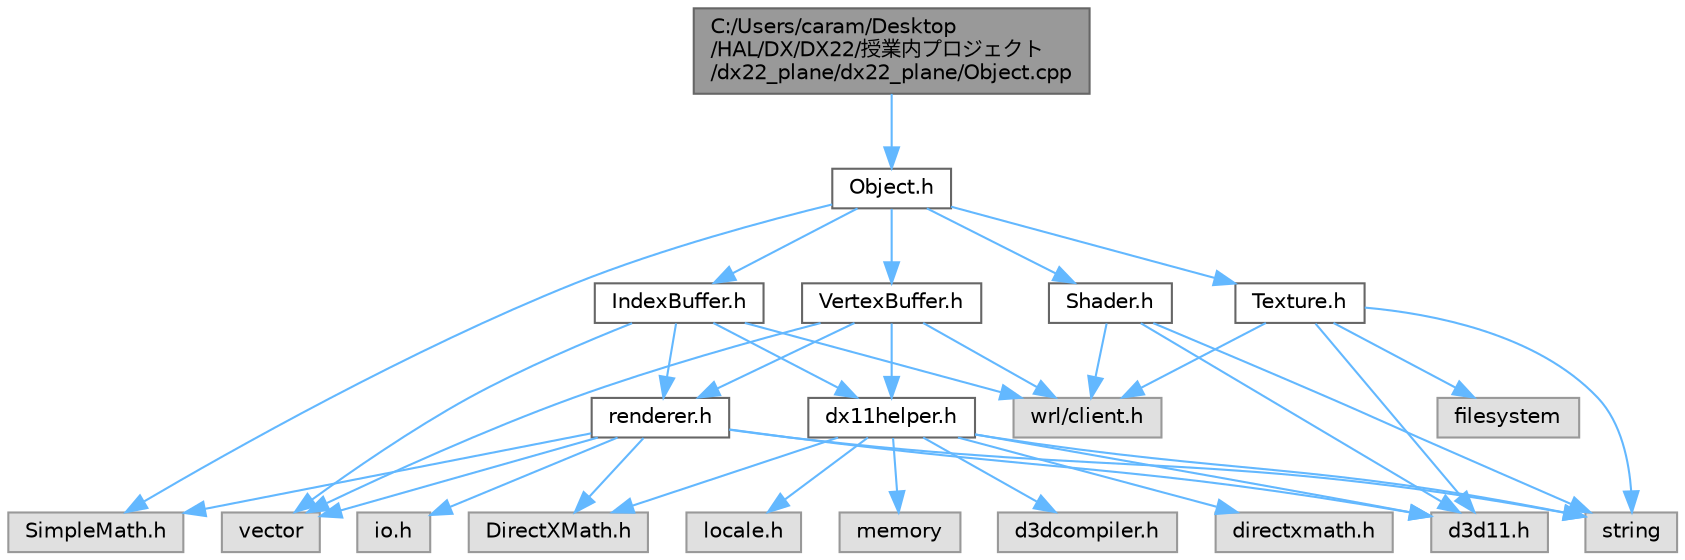 digraph "C:/Users/caram/Desktop/HAL/DX/DX22/授業内プロジェクト/dx22_plane/dx22_plane/Object.cpp"
{
 // LATEX_PDF_SIZE
  bgcolor="transparent";
  edge [fontname=Helvetica,fontsize=10,labelfontname=Helvetica,labelfontsize=10];
  node [fontname=Helvetica,fontsize=10,shape=box,height=0.2,width=0.4];
  Node1 [id="Node000001",label="C:/Users/caram/Desktop\l/HAL/DX/DX22/授業内プロジェクト\l/dx22_plane/dx22_plane/Object.cpp",height=0.2,width=0.4,color="gray40", fillcolor="grey60", style="filled", fontcolor="black",tooltip=" "];
  Node1 -> Node2 [id="edge35_Node000001_Node000002",color="steelblue1",style="solid",tooltip=" "];
  Node2 [id="Node000002",label="Object.h",height=0.2,width=0.4,color="grey40", fillcolor="white", style="filled",URL="$_object_8h.html",tooltip=" "];
  Node2 -> Node3 [id="edge36_Node000002_Node000003",color="steelblue1",style="solid",tooltip=" "];
  Node3 [id="Node000003",label="SimpleMath.h",height=0.2,width=0.4,color="grey60", fillcolor="#E0E0E0", style="filled",tooltip=" "];
  Node2 -> Node4 [id="edge37_Node000002_Node000004",color="steelblue1",style="solid",tooltip=" "];
  Node4 [id="Node000004",label="VertexBuffer.h",height=0.2,width=0.4,color="grey40", fillcolor="white", style="filled",URL="$_vertex_buffer_8h.html",tooltip=" "];
  Node4 -> Node5 [id="edge38_Node000004_Node000005",color="steelblue1",style="solid",tooltip=" "];
  Node5 [id="Node000005",label="vector",height=0.2,width=0.4,color="grey60", fillcolor="#E0E0E0", style="filled",tooltip=" "];
  Node4 -> Node6 [id="edge39_Node000004_Node000006",color="steelblue1",style="solid",tooltip=" "];
  Node6 [id="Node000006",label="wrl/client.h",height=0.2,width=0.4,color="grey60", fillcolor="#E0E0E0", style="filled",tooltip=" "];
  Node4 -> Node7 [id="edge40_Node000004_Node000007",color="steelblue1",style="solid",tooltip=" "];
  Node7 [id="Node000007",label="dx11helper.h",height=0.2,width=0.4,color="grey40", fillcolor="white", style="filled",URL="$dx11helper_8h.html",tooltip=" "];
  Node7 -> Node8 [id="edge41_Node000007_Node000008",color="steelblue1",style="solid",tooltip=" "];
  Node8 [id="Node000008",label="d3dcompiler.h",height=0.2,width=0.4,color="grey60", fillcolor="#E0E0E0", style="filled",tooltip=" "];
  Node7 -> Node9 [id="edge42_Node000007_Node000009",color="steelblue1",style="solid",tooltip=" "];
  Node9 [id="Node000009",label="directxmath.h",height=0.2,width=0.4,color="grey60", fillcolor="#E0E0E0", style="filled",tooltip=" "];
  Node7 -> Node10 [id="edge43_Node000007_Node000010",color="steelblue1",style="solid",tooltip=" "];
  Node10 [id="Node000010",label="locale.h",height=0.2,width=0.4,color="grey60", fillcolor="#E0E0E0", style="filled",tooltip=" "];
  Node7 -> Node11 [id="edge44_Node000007_Node000011",color="steelblue1",style="solid",tooltip=" "];
  Node11 [id="Node000011",label="d3d11.h",height=0.2,width=0.4,color="grey60", fillcolor="#E0E0E0", style="filled",tooltip=" "];
  Node7 -> Node12 [id="edge45_Node000007_Node000012",color="steelblue1",style="solid",tooltip=" "];
  Node12 [id="Node000012",label="DirectXMath.h",height=0.2,width=0.4,color="grey60", fillcolor="#E0E0E0", style="filled",tooltip=" "];
  Node7 -> Node13 [id="edge46_Node000007_Node000013",color="steelblue1",style="solid",tooltip=" "];
  Node13 [id="Node000013",label="memory",height=0.2,width=0.4,color="grey60", fillcolor="#E0E0E0", style="filled",tooltip=" "];
  Node7 -> Node14 [id="edge47_Node000007_Node000014",color="steelblue1",style="solid",tooltip=" "];
  Node14 [id="Node000014",label="string",height=0.2,width=0.4,color="grey60", fillcolor="#E0E0E0", style="filled",tooltip=" "];
  Node4 -> Node15 [id="edge48_Node000004_Node000015",color="steelblue1",style="solid",tooltip=" "];
  Node15 [id="Node000015",label="renderer.h",height=0.2,width=0.4,color="grey40", fillcolor="white", style="filled",URL="$_renderer_8h.html",tooltip=" "];
  Node15 -> Node11 [id="edge49_Node000015_Node000011",color="steelblue1",style="solid",tooltip=" "];
  Node15 -> Node12 [id="edge50_Node000015_Node000012",color="steelblue1",style="solid",tooltip=" "];
  Node15 -> Node3 [id="edge51_Node000015_Node000003",color="steelblue1",style="solid",tooltip=" "];
  Node15 -> Node16 [id="edge52_Node000015_Node000016",color="steelblue1",style="solid",tooltip=" "];
  Node16 [id="Node000016",label="io.h",height=0.2,width=0.4,color="grey60", fillcolor="#E0E0E0", style="filled",tooltip=" "];
  Node15 -> Node14 [id="edge53_Node000015_Node000014",color="steelblue1",style="solid",tooltip=" "];
  Node15 -> Node5 [id="edge54_Node000015_Node000005",color="steelblue1",style="solid",tooltip=" "];
  Node2 -> Node17 [id="edge55_Node000002_Node000017",color="steelblue1",style="solid",tooltip=" "];
  Node17 [id="Node000017",label="IndexBuffer.h",height=0.2,width=0.4,color="grey40", fillcolor="white", style="filled",URL="$_index_buffer_8h.html",tooltip=" "];
  Node17 -> Node5 [id="edge56_Node000017_Node000005",color="steelblue1",style="solid",tooltip=" "];
  Node17 -> Node6 [id="edge57_Node000017_Node000006",color="steelblue1",style="solid",tooltip=" "];
  Node17 -> Node7 [id="edge58_Node000017_Node000007",color="steelblue1",style="solid",tooltip=" "];
  Node17 -> Node15 [id="edge59_Node000017_Node000015",color="steelblue1",style="solid",tooltip=" "];
  Node2 -> Node18 [id="edge60_Node000002_Node000018",color="steelblue1",style="solid",tooltip=" "];
  Node18 [id="Node000018",label="Shader.h",height=0.2,width=0.4,color="grey40", fillcolor="white", style="filled",URL="$_shader_8h.html",tooltip=" "];
  Node18 -> Node6 [id="edge61_Node000018_Node000006",color="steelblue1",style="solid",tooltip=" "];
  Node18 -> Node14 [id="edge62_Node000018_Node000014",color="steelblue1",style="solid",tooltip=" "];
  Node18 -> Node11 [id="edge63_Node000018_Node000011",color="steelblue1",style="solid",tooltip=" "];
  Node2 -> Node19 [id="edge64_Node000002_Node000019",color="steelblue1",style="solid",tooltip=" "];
  Node19 [id="Node000019",label="Texture.h",height=0.2,width=0.4,color="grey40", fillcolor="white", style="filled",URL="$_texture_8h.html",tooltip=" "];
  Node19 -> Node11 [id="edge65_Node000019_Node000011",color="steelblue1",style="solid",tooltip=" "];
  Node19 -> Node14 [id="edge66_Node000019_Node000014",color="steelblue1",style="solid",tooltip=" "];
  Node19 -> Node6 [id="edge67_Node000019_Node000006",color="steelblue1",style="solid",tooltip=" "];
  Node19 -> Node20 [id="edge68_Node000019_Node000020",color="steelblue1",style="solid",tooltip=" "];
  Node20 [id="Node000020",label="filesystem",height=0.2,width=0.4,color="grey60", fillcolor="#E0E0E0", style="filled",tooltip=" "];
}
